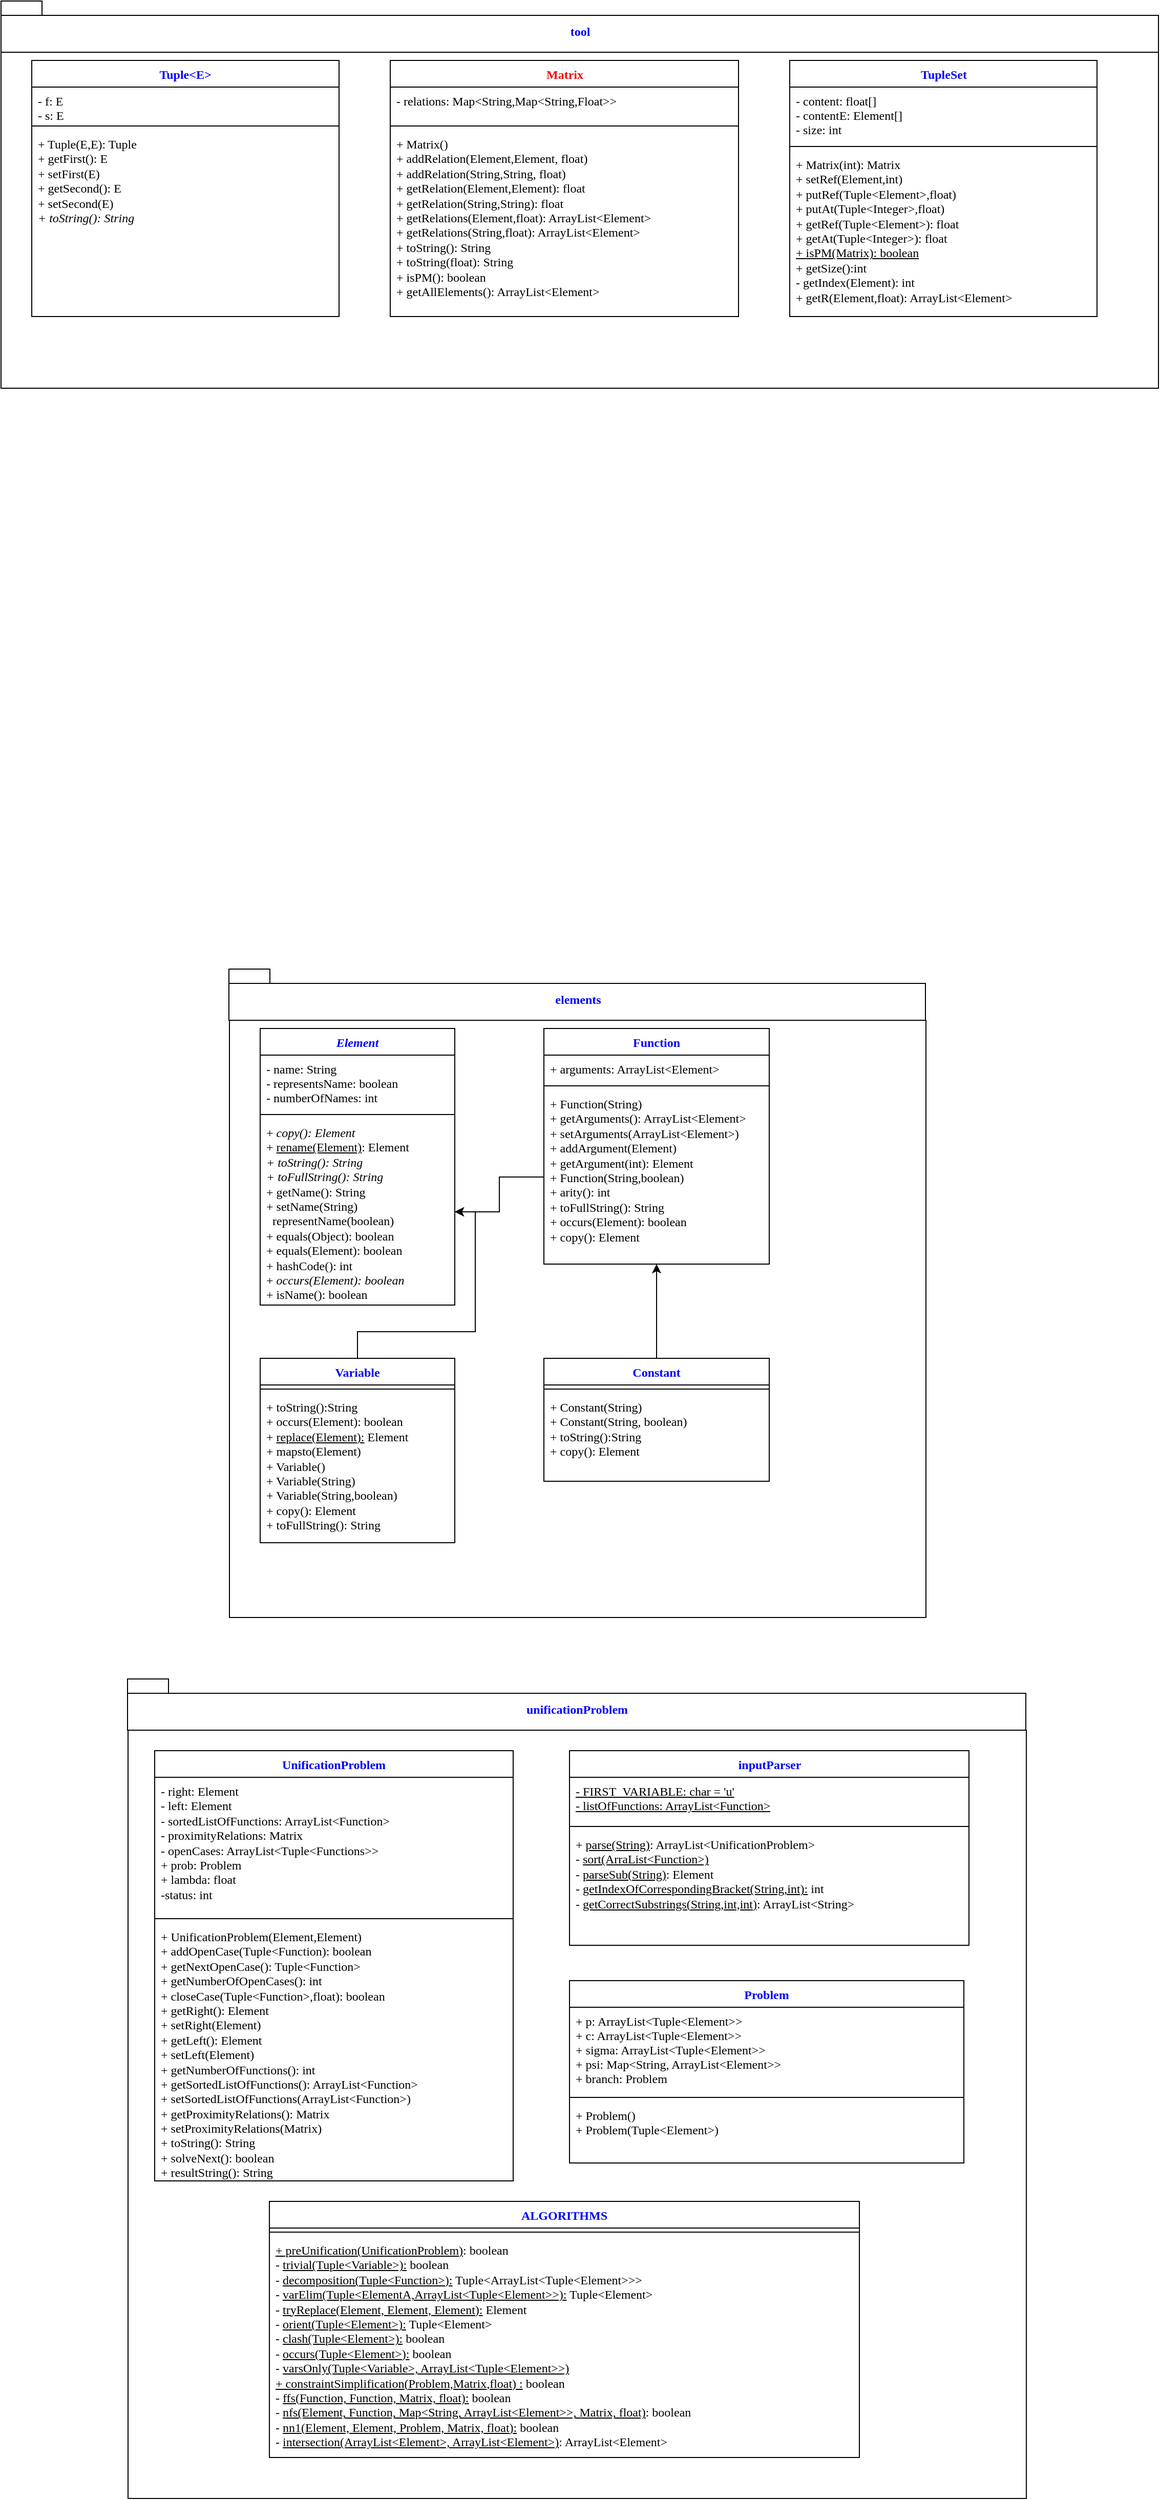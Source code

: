 <mxfile version="10.7.3" type="github"><diagram id="vzApaVP1QR5TB5cPE4FF" name="Page-1"><mxGraphModel dx="1010" dy="1376" grid="1" gridSize="10" guides="1" tooltips="1" connect="1" arrows="1" fold="1" page="1" pageScale="1" pageWidth="1169" pageHeight="827" math="0" shadow="0"><root><mxCell id="0"/><mxCell id="1" parent="0"/><mxCell id="3LWBwE9rlW1Cu3tkN1r6-33" value="elements" style="shape=folder;fontStyle=1;spacingTop=10;tabWidth=40;tabHeight=14;tabPosition=left;html=1;fontColor=#0000FF;fontFamily=Consolas;" parent="1" vertex="1"><mxGeometry x="242.5" y="147" width="680" height="50" as="geometry"/></mxCell><mxCell id="3LWBwE9rlW1Cu3tkN1r6-34" value="" style="html=1;fontColor=#0000FF;fontFamily=Consolas;" parent="1" vertex="1"><mxGeometry x="243" y="197" width="680" height="583" as="geometry"/></mxCell><mxCell id="3LWBwE9rlW1Cu3tkN1r6-52" value="Element&#10;" style="swimlane;fontStyle=3;align=center;verticalAlign=top;childLayout=stackLayout;horizontal=1;startSize=26;horizontalStack=0;resizeParent=1;resizeParentMax=0;resizeLast=0;collapsible=1;marginBottom=0;fontColor=#0000FF;fontFamily=Consolas;" parent="1" vertex="1"><mxGeometry x="273" y="205" width="190" height="270" as="geometry"/></mxCell><mxCell id="3LWBwE9rlW1Cu3tkN1r6-53" value="- name: String&#10;- representsName: boolean&#10;- numberOfNames: int&#10;" style="text;align=left;verticalAlign=top;spacingLeft=4;spacingRight=4;overflow=hidden;rotatable=0;points=[[0,0.5],[1,0.5]];portConstraint=eastwest;fontFamily=Consolas;fontStyle=0" parent="3LWBwE9rlW1Cu3tkN1r6-52" vertex="1"><mxGeometry y="26" width="190" height="54" as="geometry"/></mxCell><mxCell id="3LWBwE9rlW1Cu3tkN1r6-54" value="" style="line;strokeWidth=1;fillColor=none;align=left;verticalAlign=middle;spacingTop=-1;spacingLeft=3;spacingRight=3;rotatable=0;labelPosition=right;points=[];portConstraint=eastwest;fontFamily=Consolas;" parent="3LWBwE9rlW1Cu3tkN1r6-52" vertex="1"><mxGeometry y="80" width="190" height="8" as="geometry"/></mxCell><mxCell id="3LWBwE9rlW1Cu3tkN1r6-55" value="+ &lt;i&gt;copy(): Element&lt;/i&gt;&lt;br&gt;+ &lt;u&gt;rename(Element)&lt;/u&gt;: Element&amp;nbsp;&lt;br&gt;&lt;i&gt;+ toString(): String&lt;br&gt;+ toFullString(): String&lt;br&gt;&lt;/i&gt;+ getName(): String&lt;i&gt;&lt;br&gt;&lt;/i&gt;+ setName(String)&lt;br&gt;&amp;nbsp; representName(boolean)&lt;br&gt;+ equals(Object): boolean&lt;br&gt;+ equals(Element): boolean&lt;br&gt;+ hashCode(): int&lt;br&gt;+ &lt;i&gt;occurs(Element): boolean&lt;br&gt;&lt;/i&gt;+ isName(): boolean&lt;br&gt;&lt;br&gt;" style="text;strokeColor=none;fillColor=none;align=left;verticalAlign=top;spacingLeft=4;spacingRight=4;overflow=hidden;rotatable=0;points=[[0,0.5],[1,0.5]];portConstraint=eastwest;fontFamily=Consolas;html=1;" parent="3LWBwE9rlW1Cu3tkN1r6-52" vertex="1"><mxGeometry y="88" width="190" height="182" as="geometry"/></mxCell><mxCell id="3LWBwE9rlW1Cu3tkN1r6-57" value="Function&#10;" style="swimlane;fontStyle=1;align=center;verticalAlign=top;childLayout=stackLayout;horizontal=1;startSize=26;horizontalStack=0;resizeParent=1;resizeParentMax=0;resizeLast=0;collapsible=1;marginBottom=0;fontColor=#0000FF;fontFamily=Consolas;" parent="1" vertex="1"><mxGeometry x="550" y="205" width="220" height="230" as="geometry"/></mxCell><mxCell id="3LWBwE9rlW1Cu3tkN1r6-58" value="+ arguments: ArrayList&lt;Element&gt;" style="text;strokeColor=none;fillColor=none;align=left;verticalAlign=top;spacingLeft=4;spacingRight=4;overflow=hidden;rotatable=0;points=[[0,0.5],[1,0.5]];portConstraint=eastwest;fontFamily=Consolas;" parent="3LWBwE9rlW1Cu3tkN1r6-57" vertex="1"><mxGeometry y="26" width="220" height="26" as="geometry"/></mxCell><mxCell id="3LWBwE9rlW1Cu3tkN1r6-59" value="" style="line;strokeWidth=1;fillColor=none;align=left;verticalAlign=middle;spacingTop=-1;spacingLeft=3;spacingRight=3;rotatable=0;labelPosition=right;points=[];portConstraint=eastwest;fontFamily=Consolas;" parent="3LWBwE9rlW1Cu3tkN1r6-57" vertex="1"><mxGeometry y="52" width="220" height="8" as="geometry"/></mxCell><mxCell id="3LWBwE9rlW1Cu3tkN1r6-60" value="&lt;span style=&quot;font-style: normal&quot;&gt;+ Function(String)&lt;br&gt;+ getArguments(): ArrayList&amp;lt;Element&amp;gt;&lt;br&gt;+ setArguments(ArrayList&amp;lt;Element&amp;gt;)&amp;nbsp;&lt;br&gt;&lt;/span&gt;&lt;span style=&quot;font-style: normal&quot;&gt;+ addArgument(Element)&lt;/span&gt;&lt;br&gt;&lt;span style=&quot;font-style: normal&quot;&gt;+ getArgument(int): Element&lt;/span&gt;&lt;br&gt;&lt;span style=&quot;font-style: normal&quot;&gt;+ Function(String,boolean)&lt;/span&gt;&lt;br&gt;&lt;span style=&quot;font-style: normal&quot;&gt;+ arity(): int&lt;/span&gt;&lt;br&gt;&lt;span style=&quot;font-style: normal&quot;&gt;+ toFullString(): String&lt;/span&gt;&lt;br&gt;&lt;span style=&quot;font-style: normal&quot;&gt;+ occurs(Element): boolean&lt;br&gt;+ copy(): Element&lt;/span&gt;&lt;br&gt;&lt;br&gt;&lt;br&gt;&lt;br&gt;&lt;br&gt;&lt;br&gt;&lt;br&gt;" style="text;strokeColor=none;fillColor=none;align=left;verticalAlign=top;spacingLeft=4;spacingRight=4;overflow=hidden;rotatable=0;points=[[0,0.5],[1,0.5]];portConstraint=eastwest;fontFamily=Consolas;fontStyle=2;html=1;" parent="3LWBwE9rlW1Cu3tkN1r6-57" vertex="1"><mxGeometry y="60" width="220" height="170" as="geometry"/></mxCell><mxCell id="3LWBwE9rlW1Cu3tkN1r6-61" style="edgeStyle=orthogonalEdgeStyle;rounded=0;orthogonalLoop=1;jettySize=auto;html=1;exitX=0.5;exitY=0;exitDx=0;exitDy=0;entryX=1;entryY=0.5;entryDx=0;entryDy=0;fontColor=#0000FF;fontFamily=Consolas;" parent="1" source="3LWBwE9rlW1Cu3tkN1r6-62" target="3LWBwE9rlW1Cu3tkN1r6-55" edge="1"><mxGeometry relative="1" as="geometry"/></mxCell><mxCell id="3LWBwE9rlW1Cu3tkN1r6-62" value="Variable&#10;" style="swimlane;fontStyle=1;align=center;verticalAlign=top;childLayout=stackLayout;horizontal=1;startSize=26;horizontalStack=0;resizeParent=1;resizeParentMax=0;resizeLast=0;collapsible=1;marginBottom=0;fontColor=#0000FF;fontFamily=Consolas;" parent="1" vertex="1"><mxGeometry x="273" y="527" width="190" height="180" as="geometry"/></mxCell><mxCell id="3LWBwE9rlW1Cu3tkN1r6-63" value="" style="line;strokeWidth=1;fillColor=none;align=left;verticalAlign=middle;spacingTop=-1;spacingLeft=3;spacingRight=3;rotatable=0;labelPosition=right;points=[];portConstraint=eastwest;fontFamily=Consolas;" parent="3LWBwE9rlW1Cu3tkN1r6-62" vertex="1"><mxGeometry y="26" width="190" height="8" as="geometry"/></mxCell><mxCell id="3LWBwE9rlW1Cu3tkN1r6-64" value="+ toString():String&lt;br&gt;+ occurs(Element): boolean&lt;br&gt;+ &lt;u&gt;replace(Element):&lt;/u&gt; Element&lt;br&gt;+ mapsto(Element)&lt;br&gt;+ Variable()&lt;br&gt;+ Variable(String)&lt;br&gt;+ Variable(String,boolean)&lt;br&gt;+ copy(): Element&lt;br&gt;+ toFullString(): String&lt;br&gt;" style="text;strokeColor=none;fillColor=none;align=left;verticalAlign=top;spacingLeft=4;spacingRight=4;overflow=hidden;rotatable=0;points=[[0,0.5],[1,0.5]];portConstraint=eastwest;fontFamily=Consolas;fontStyle=0;html=1;" parent="3LWBwE9rlW1Cu3tkN1r6-62" vertex="1"><mxGeometry y="34" width="190" height="146" as="geometry"/></mxCell><mxCell id="p8K0eeXfFKLo3g2d-n8s-4" value="" style="edgeStyle=orthogonalEdgeStyle;rounded=0;orthogonalLoop=1;jettySize=auto;html=1;fontColor=#0000FF;" parent="1" source="3LWBwE9rlW1Cu3tkN1r6-66" target="3LWBwE9rlW1Cu3tkN1r6-57" edge="1"><mxGeometry relative="1" as="geometry"><mxPoint x="660" y="430" as="targetPoint"/></mxGeometry></mxCell><mxCell id="3LWBwE9rlW1Cu3tkN1r6-66" value="Constant&#10;" style="swimlane;fontStyle=1;align=center;verticalAlign=top;childLayout=stackLayout;horizontal=1;startSize=26;horizontalStack=0;resizeParent=1;resizeParentMax=0;resizeLast=0;collapsible=1;marginBottom=0;fontColor=#0000FF;fontFamily=Consolas;" parent="1" vertex="1"><mxGeometry x="550" y="527" width="220" height="120" as="geometry"/></mxCell><mxCell id="3LWBwE9rlW1Cu3tkN1r6-67" value="" style="line;strokeWidth=1;fillColor=none;align=left;verticalAlign=middle;spacingTop=-1;spacingLeft=3;spacingRight=3;rotatable=0;labelPosition=right;points=[];portConstraint=eastwest;fontFamily=Consolas;" parent="3LWBwE9rlW1Cu3tkN1r6-66" vertex="1"><mxGeometry y="26" width="220" height="8" as="geometry"/></mxCell><mxCell id="3LWBwE9rlW1Cu3tkN1r6-68" value="&lt;span style=&quot;font-style: normal&quot;&gt;+ Constant(String)&lt;/span&gt;&lt;br&gt;&lt;span style=&quot;font-style: normal&quot;&gt;+ Constant(String, boolean)&lt;/span&gt;&lt;br&gt;&lt;span style=&quot;font-style: normal&quot;&gt;+ toString():String&lt;br&gt;+ copy(): Element&lt;/span&gt;&lt;br&gt;" style="text;strokeColor=none;fillColor=none;align=left;verticalAlign=top;spacingLeft=4;spacingRight=4;overflow=hidden;rotatable=0;points=[[0,0.5],[1,0.5]];portConstraint=eastwest;fontFamily=Consolas;fontStyle=2;html=1;" parent="3LWBwE9rlW1Cu3tkN1r6-66" vertex="1"><mxGeometry y="34" width="220" height="86" as="geometry"/></mxCell><mxCell id="3LWBwE9rlW1Cu3tkN1r6-115" value="tool" style="shape=folder;fontStyle=1;spacingTop=10;tabWidth=40;tabHeight=14;tabPosition=left;html=1;fontColor=#0000FF;fontFamily=Consolas;" parent="1" vertex="1"><mxGeometry x="20" y="-798" width="1130" height="50" as="geometry"/></mxCell><mxCell id="3LWBwE9rlW1Cu3tkN1r6-116" value="" style="html=1;fontColor=#0000FF;fontFamily=Consolas;" parent="1" vertex="1"><mxGeometry x="20" y="-748" width="1130" height="328" as="geometry"/></mxCell><mxCell id="3LWBwE9rlW1Cu3tkN1r6-117" value="Tuple&lt;E&gt;&#10;" style="swimlane;fontStyle=1;align=center;verticalAlign=top;childLayout=stackLayout;horizontal=1;startSize=26;horizontalStack=0;resizeParent=1;resizeParentMax=0;resizeLast=0;collapsible=1;marginBottom=0;fontColor=#0000FF;fontFamily=Consolas;" parent="1" vertex="1"><mxGeometry x="50" y="-740" width="300" height="250" as="geometry"/></mxCell><mxCell id="3LWBwE9rlW1Cu3tkN1r6-118" value="- f: E&#10;- s: E&#10;" style="text;strokeColor=none;fillColor=none;align=left;verticalAlign=top;spacingLeft=4;spacingRight=4;overflow=hidden;rotatable=0;points=[[0,0.5],[1,0.5]];portConstraint=eastwest;fontFamily=Consolas;" parent="3LWBwE9rlW1Cu3tkN1r6-117" vertex="1"><mxGeometry y="26" width="300" height="34" as="geometry"/></mxCell><mxCell id="3LWBwE9rlW1Cu3tkN1r6-119" value="" style="line;strokeWidth=1;fillColor=none;align=left;verticalAlign=middle;spacingTop=-1;spacingLeft=3;spacingRight=3;rotatable=0;labelPosition=right;points=[];portConstraint=eastwest;fontFamily=Consolas;" parent="3LWBwE9rlW1Cu3tkN1r6-117" vertex="1"><mxGeometry y="60" width="300" height="8" as="geometry"/></mxCell><mxCell id="3LWBwE9rlW1Cu3tkN1r6-120" value="+ Tuple(E,E): Tuple&amp;nbsp;&lt;br&gt;+ getFirst(): E&lt;br&gt;+ setFirst(E)&lt;br&gt;+ getSecond(): E&lt;br&gt;+ setSecond(E)&lt;br&gt;&lt;i&gt;+ toString(): String&lt;/i&gt;&lt;br&gt;" style="text;strokeColor=none;fillColor=none;align=left;verticalAlign=top;spacingLeft=4;spacingRight=4;overflow=hidden;rotatable=0;points=[[0,0.5],[1,0.5]];portConstraint=eastwest;fontFamily=Consolas;html=1;" parent="3LWBwE9rlW1Cu3tkN1r6-117" vertex="1"><mxGeometry y="68" width="300" height="182" as="geometry"/></mxCell><mxCell id="3LWBwE9rlW1Cu3tkN1r6-121" value="unificationProblem" style="shape=folder;fontStyle=1;spacingTop=10;tabWidth=40;tabHeight=14;tabPosition=left;html=1;fontColor=#0000FF;fontFamily=Consolas;" parent="1" vertex="1"><mxGeometry x="143.5" y="840" width="877" height="50" as="geometry"/></mxCell><mxCell id="3LWBwE9rlW1Cu3tkN1r6-122" value="" style="html=1;fontColor=#0000FF;fontFamily=Consolas;" parent="1" vertex="1"><mxGeometry x="144" y="890" width="877" height="750" as="geometry"/></mxCell><mxCell id="3LWBwE9rlW1Cu3tkN1r6-123" value="inputParser&lt;br&gt;" style="swimlane;fontStyle=1;align=center;verticalAlign=top;childLayout=stackLayout;horizontal=1;startSize=26;horizontalStack=0;resizeParent=1;resizeParentMax=0;resizeLast=0;collapsible=1;marginBottom=0;fontColor=#0000FF;editable=1;fontFamily=Consolas;html=1;" parent="1" vertex="1"><mxGeometry x="575" y="910" width="390" height="190" as="geometry"/></mxCell><mxCell id="3LWBwE9rlW1Cu3tkN1r6-124" value="&lt;u&gt;- FIRST_VARIABLE: char = 'u'&lt;br&gt;- listOfFunctions: ArrayList&amp;lt;Function&amp;gt;&lt;br&gt;&lt;/u&gt;" style="text;strokeColor=none;fillColor=none;align=left;verticalAlign=top;spacingLeft=4;spacingRight=4;overflow=hidden;rotatable=0;points=[[0,0.5],[1,0.5]];portConstraint=eastwest;fontStyle=0;editable=1;comic=0;rounded=0;html=1;fontFamily=Consolas;" parent="3LWBwE9rlW1Cu3tkN1r6-123" vertex="1"><mxGeometry y="26" width="390" height="44" as="geometry"/></mxCell><mxCell id="3LWBwE9rlW1Cu3tkN1r6-125" value="" style="line;strokeWidth=1;fillColor=none;align=left;verticalAlign=middle;spacingTop=-1;spacingLeft=3;spacingRight=3;rotatable=0;labelPosition=right;points=[];portConstraint=eastwest;editable=1;fontFamily=Consolas;" parent="3LWBwE9rlW1Cu3tkN1r6-123" vertex="1"><mxGeometry y="70" width="390" height="8" as="geometry"/></mxCell><mxCell id="3LWBwE9rlW1Cu3tkN1r6-126" value="+&amp;nbsp;&lt;u&gt;parse(String)&lt;/u&gt;: ArrayList&amp;lt;UnificationProblem&amp;gt;&lt;br&gt;- &lt;u&gt;sort(ArraList&amp;lt;Function&amp;gt;)&lt;/u&gt;&lt;br&gt;- &lt;u&gt;parseSub(String)&lt;/u&gt;: Element&lt;br&gt;- &lt;u&gt;getIndexOfCorrespondingBracket(String,int):&lt;/u&gt; int&lt;br&gt;- &lt;u&gt;getCorrectSubstrings(String,int,int)&lt;/u&gt;: ArrayList&amp;lt;String&amp;gt;&lt;br&gt;" style="text;strokeColor=none;fillColor=none;align=left;verticalAlign=top;spacingLeft=4;spacingRight=4;overflow=hidden;rotatable=0;points=[[0,0.5],[1,0.5]];portConstraint=eastwest;fontStyle=0;editable=1;html=1;fontFamily=Consolas;" parent="3LWBwE9rlW1Cu3tkN1r6-123" vertex="1"><mxGeometry y="78" width="390" height="112" as="geometry"/></mxCell><mxCell id="3LWBwE9rlW1Cu3tkN1r6-137" value="ALGORITHMS&#10;" style="swimlane;fontStyle=1;align=center;verticalAlign=top;childLayout=stackLayout;horizontal=1;startSize=26;horizontalStack=0;resizeParent=1;resizeParentMax=0;resizeLast=0;collapsible=1;marginBottom=0;fontColor=#0000FF;fontFamily=Consolas;" parent="1" vertex="1"><mxGeometry x="282" y="1350" width="576" height="250" as="geometry"/></mxCell><mxCell id="3LWBwE9rlW1Cu3tkN1r6-138" value="" style="line;strokeWidth=1;fillColor=none;align=left;verticalAlign=middle;spacingTop=-1;spacingLeft=3;spacingRight=3;rotatable=0;labelPosition=right;points=[];portConstraint=eastwest;fontFamily=Consolas;" parent="3LWBwE9rlW1Cu3tkN1r6-137" vertex="1"><mxGeometry y="26" width="576" height="8" as="geometry"/></mxCell><mxCell id="3LWBwE9rlW1Cu3tkN1r6-139" value="&lt;u&gt;+ preUnification(UnificationProblem)&lt;/u&gt;: boolean&lt;br&gt;- &lt;u&gt;trivial(Tuple&amp;lt;Variable&amp;gt;):&lt;/u&gt; boolean&lt;br&gt;- &lt;u&gt;decomposition(Tuple&amp;lt;Function&amp;gt;):&lt;/u&gt; Tuple&amp;lt;ArrayList&amp;lt;Tuple&amp;lt;Element&amp;gt;&amp;gt;&amp;gt;&lt;br&gt;- &lt;u&gt;varElim(Tuple&amp;lt;ElementA,ArrayList&amp;lt;Tuple&amp;lt;Element&amp;gt;&amp;gt;):&lt;/u&gt; Tuple&amp;lt;Element&amp;gt;&lt;br&gt;- &lt;u&gt;tryReplace(Element, Element, Element):&lt;/u&gt; Element&lt;br&gt;- &lt;u&gt;orient(Tuple&amp;lt;Element&amp;gt;):&lt;/u&gt; Tuple&amp;lt;Element&amp;gt;&lt;br&gt;- &lt;u&gt;clash(Tuple&amp;lt;Element&amp;gt;):&lt;/u&gt; boolean&lt;br&gt;- &lt;u&gt;occurs(Tuple&amp;lt;Element&amp;gt;):&lt;/u&gt; boolean&lt;br&gt;- &lt;u&gt;varsOnly(Tuple&amp;lt;Variable&amp;gt;, ArrayList&amp;lt;Tuple&amp;lt;Element&amp;gt;&amp;gt;)&lt;/u&gt;&lt;br&gt;&lt;u&gt;+ constraintSimplification(Problem,Matrix,float) :&lt;/u&gt;&amp;nbsp;boolean&lt;br&gt;- &lt;u&gt;ffs(Function, Function, Matrix, float):&lt;/u&gt; boolean&lt;br&gt;- &lt;u&gt;nfs(Element, Function, Map&amp;lt;String, ArrayList&amp;lt;Element&amp;gt;&amp;gt;, Matrix, float)&lt;/u&gt;: boolean&lt;br&gt;- &lt;u&gt;nn1(Element, Element, Problem, Matrix, float):&lt;/u&gt; boolean&lt;br&gt;- &lt;u&gt;intersection(ArrayList&amp;lt;Element&amp;gt;, ArrayList&amp;lt;Element&amp;gt;)&lt;/u&gt;: ArrayList&amp;lt;Element&amp;gt;&lt;br&gt;&lt;br&gt;" style="text;strokeColor=none;fillColor=none;align=left;verticalAlign=top;spacingLeft=4;spacingRight=4;overflow=hidden;rotatable=0;points=[[0,0.5],[1,0.5]];portConstraint=eastwest;fontFamily=Consolas;html=1;" parent="3LWBwE9rlW1Cu3tkN1r6-137" vertex="1"><mxGeometry y="34" width="576" height="216" as="geometry"/></mxCell><mxCell id="3LWBwE9rlW1Cu3tkN1r6-140" value="Problem&#10;" style="swimlane;fontStyle=1;align=center;verticalAlign=top;childLayout=stackLayout;horizontal=1;startSize=26;horizontalStack=0;resizeParent=1;resizeParentMax=0;resizeLast=0;collapsible=1;marginBottom=0;fontColor=#0000FF;fontFamily=Consolas;" parent="1" vertex="1"><mxGeometry x="575" y="1134.5" width="385" height="178" as="geometry"/></mxCell><mxCell id="3LWBwE9rlW1Cu3tkN1r6-141" value="+ p: ArrayList&lt;Tuple&lt;Element&gt;&gt;&#10;+ c: ArrayList&lt;Tuple&lt;Element&gt;&gt;&#10;+ sigma: ArrayList&lt;Tuple&lt;Element&gt;&gt;&#10;+ psi: Map&lt;String, ArrayList&lt;Element&gt;&gt;&#10;+ branch: Problem&#10;&#10;" style="text;strokeColor=none;fillColor=none;align=left;verticalAlign=top;spacingLeft=4;spacingRight=4;overflow=hidden;rotatable=0;points=[[0,0.5],[1,0.5]];portConstraint=eastwest;fontFamily=Consolas;" parent="3LWBwE9rlW1Cu3tkN1r6-140" vertex="1"><mxGeometry y="26" width="385" height="84" as="geometry"/></mxCell><mxCell id="3LWBwE9rlW1Cu3tkN1r6-142" value="" style="line;strokeWidth=1;fillColor=none;align=left;verticalAlign=middle;spacingTop=-1;spacingLeft=3;spacingRight=3;rotatable=0;labelPosition=right;points=[];portConstraint=eastwest;fontFamily=Consolas;" parent="3LWBwE9rlW1Cu3tkN1r6-140" vertex="1"><mxGeometry y="110" width="385" height="8" as="geometry"/></mxCell><mxCell id="3LWBwE9rlW1Cu3tkN1r6-143" value="+ Problem()&#10;+ Problem(Tuple&lt;Element&gt;)&#10;" style="text;strokeColor=none;fillColor=none;align=left;verticalAlign=top;spacingLeft=4;spacingRight=4;overflow=hidden;rotatable=0;points=[[0,0.5],[1,0.5]];portConstraint=eastwest;fontFamily=Consolas;" parent="3LWBwE9rlW1Cu3tkN1r6-140" vertex="1"><mxGeometry y="118" width="385" height="60" as="geometry"/></mxCell><mxCell id="YnLTckNSlmOegFbAAtU8-13" value="UnificationProblem&#10;" style="swimlane;fontStyle=1;align=center;verticalAlign=top;childLayout=stackLayout;horizontal=1;startSize=26;horizontalStack=0;resizeParent=1;resizeParentMax=0;resizeLast=0;collapsible=1;marginBottom=0;fontColor=#0000FF;editable=1;fontFamily=Consolas;" parent="1" vertex="1"><mxGeometry x="170" y="910" width="350" height="420" as="geometry"/></mxCell><mxCell id="YnLTckNSlmOegFbAAtU8-14" value="- right: Element&lt;br&gt;- left: Element&lt;br&gt;- sortedListOfFunctions: ArrayList&amp;lt;Function&amp;gt;&lt;br&gt;- proximityRelations: Matrix&lt;br&gt;- openCases: ArrayList&amp;lt;Tuple&amp;lt;Functions&amp;gt;&amp;gt;&lt;br&gt;+ prob: Problem&lt;br&gt;+ lambda: float&lt;br&gt;-status: int&lt;br&gt;" style="text;strokeColor=none;fillColor=none;align=left;verticalAlign=top;spacingLeft=4;spacingRight=4;overflow=hidden;rotatable=0;points=[[0,0.5],[1,0.5]];portConstraint=eastwest;fontStyle=0;editable=1;comic=0;rounded=0;html=1;fontFamily=Consolas;" parent="YnLTckNSlmOegFbAAtU8-13" vertex="1"><mxGeometry y="26" width="350" height="134" as="geometry"/></mxCell><mxCell id="YnLTckNSlmOegFbAAtU8-15" value="" style="line;strokeWidth=1;fillColor=none;align=left;verticalAlign=middle;spacingTop=-1;spacingLeft=3;spacingRight=3;rotatable=0;labelPosition=right;points=[];portConstraint=eastwest;editable=1;fontFamily=Consolas;" parent="YnLTckNSlmOegFbAAtU8-13" vertex="1"><mxGeometry y="160" width="350" height="8" as="geometry"/></mxCell><mxCell id="YnLTckNSlmOegFbAAtU8-16" value="+ UnificationProblem(Element,Element)&lt;br&gt;+ addOpenCase(Tuple&amp;lt;Function): boolean&lt;br&gt;+ getNextOpenCase(): Tuple&amp;lt;Function&amp;gt;&lt;br&gt;+ getNumberOfOpenCases(): int&lt;br&gt;+ closeCase(Tuple&amp;lt;Function&amp;gt;,float): boolean&lt;br&gt;+ getRight(): Element&lt;br&gt;+ setRight(Element)&lt;br&gt;+ getLeft(): Element&lt;br&gt;+ setLeft(Element)&lt;br&gt;+ getNumberOfFunctions(): int&lt;br&gt;+ getSortedListOfFunctions(): ArrayList&amp;lt;Function&amp;gt;&lt;br&gt;+ setSortedListOfFunctions(ArrayList&amp;lt;Function&amp;gt;)&lt;br&gt;+ getProximityRelations(): Matrix&lt;br&gt;+ setProximityRelations(Matrix)&lt;br&gt;+ toString(): String&lt;br&gt;+ solveNext(): boolean&lt;br&gt;+ resultString(): String&lt;br&gt;" style="text;strokeColor=none;fillColor=none;align=left;verticalAlign=top;spacingLeft=4;spacingRight=4;overflow=hidden;rotatable=0;points=[[0,0.5],[1,0.5]];portConstraint=eastwest;fontStyle=0;editable=1;html=1;fontFamily=Consolas;fontColor=#000000;" parent="YnLTckNSlmOegFbAAtU8-13" vertex="1"><mxGeometry y="168" width="350" height="252" as="geometry"/></mxCell><mxCell id="YnLTckNSlmOegFbAAtU8-29" value="&lt;font color=&quot;#ff0000&quot;&gt;Matrix&lt;/font&gt;&lt;br&gt;" style="swimlane;fontStyle=1;align=center;verticalAlign=top;childLayout=stackLayout;horizontal=1;startSize=26;horizontalStack=0;resizeParent=1;resizeParentMax=0;resizeLast=0;collapsible=1;marginBottom=0;fontColor=#0000FF;fontFamily=Consolas;html=1;" parent="1" vertex="1"><mxGeometry x="400" y="-740" width="340" height="250" as="geometry"/></mxCell><mxCell id="YnLTckNSlmOegFbAAtU8-30" value="- relations: Map&lt;String,Map&lt;String,Float&gt;&gt;&#10;" style="text;strokeColor=none;fillColor=none;align=left;verticalAlign=top;spacingLeft=4;spacingRight=4;overflow=hidden;rotatable=0;points=[[0,0.5],[1,0.5]];portConstraint=eastwest;fontFamily=Consolas;" parent="YnLTckNSlmOegFbAAtU8-29" vertex="1"><mxGeometry y="26" width="340" height="34" as="geometry"/></mxCell><mxCell id="YnLTckNSlmOegFbAAtU8-31" value="" style="line;strokeWidth=1;fillColor=none;align=left;verticalAlign=middle;spacingTop=-1;spacingLeft=3;spacingRight=3;rotatable=0;labelPosition=right;points=[];portConstraint=eastwest;fontFamily=Consolas;" parent="YnLTckNSlmOegFbAAtU8-29" vertex="1"><mxGeometry y="60" width="340" height="8" as="geometry"/></mxCell><mxCell id="YnLTckNSlmOegFbAAtU8-32" value="+ Matrix()&lt;br&gt;+ addRelation(Element,Element, float)&amp;nbsp;&lt;br&gt;+ addRelation(String,String, float)&lt;br&gt;+ getRelation(Element,Element): float&lt;br&gt;+ getRelation(String,String): float&lt;br&gt;+ getRelations(Element,float): ArrayList&amp;lt;Element&amp;gt;&lt;br&gt;+ getRelations(String,float): ArrayList&amp;lt;Element&amp;gt;&lt;br&gt;+ toString(): String&lt;br&gt;+ toString(float): String&lt;br&gt;+ isPM(): boolean&lt;br&gt;+ getAllElements(): ArrayList&amp;lt;Element&amp;gt;&lt;br&gt;&lt;br&gt;&lt;br&gt;" style="text;strokeColor=none;fillColor=none;align=left;verticalAlign=top;spacingLeft=4;spacingRight=4;overflow=hidden;rotatable=0;points=[[0,0.5],[1,0.5]];portConstraint=eastwest;fontFamily=Consolas;html=1;" parent="YnLTckNSlmOegFbAAtU8-29" vertex="1"><mxGeometry y="68" width="340" height="182" as="geometry"/></mxCell><mxCell id="p8K0eeXfFKLo3g2d-n8s-1" style="edgeStyle=orthogonalEdgeStyle;rounded=0;orthogonalLoop=1;jettySize=auto;html=1;exitX=0;exitY=0.5;exitDx=0;exitDy=0;entryX=1;entryY=0.5;entryDx=0;entryDy=0;fontColor=#0000FF;" parent="1" source="3LWBwE9rlW1Cu3tkN1r6-60" target="3LWBwE9rlW1Cu3tkN1r6-55" edge="1"><mxGeometry relative="1" as="geometry"/></mxCell><mxCell id="lUzessbLAw5Jn8uGR61v-1" value="TupleSet&lt;br&gt;" style="swimlane;fontStyle=1;align=center;verticalAlign=top;childLayout=stackLayout;horizontal=1;startSize=26;horizontalStack=0;resizeParent=1;resizeParentMax=0;resizeLast=0;collapsible=1;marginBottom=0;fontColor=#0000FF;fontFamily=Consolas;html=1;" parent="1" vertex="1"><mxGeometry x="790" y="-740" width="300" height="250" as="geometry"/></mxCell><mxCell id="lUzessbLAw5Jn8uGR61v-2" value="- content: float[]&#10;- contentE: Element[]&#10;- size: int&#10;" style="text;strokeColor=none;fillColor=none;align=left;verticalAlign=top;spacingLeft=4;spacingRight=4;overflow=hidden;rotatable=0;points=[[0,0.5],[1,0.5]];portConstraint=eastwest;fontFamily=Consolas;" parent="lUzessbLAw5Jn8uGR61v-1" vertex="1"><mxGeometry y="26" width="300" height="54" as="geometry"/></mxCell><mxCell id="lUzessbLAw5Jn8uGR61v-3" value="" style="line;strokeWidth=1;fillColor=none;align=left;verticalAlign=middle;spacingTop=-1;spacingLeft=3;spacingRight=3;rotatable=0;labelPosition=right;points=[];portConstraint=eastwest;fontFamily=Consolas;" parent="lUzessbLAw5Jn8uGR61v-1" vertex="1"><mxGeometry y="80" width="300" height="8" as="geometry"/></mxCell><mxCell id="lUzessbLAw5Jn8uGR61v-4" value="+ Matrix(int): Matrix&lt;br&gt;+ setRef(Element,int)&lt;br&gt;+ putRef(Tuple&amp;lt;Element&amp;gt;,float)&lt;br&gt;+ putAt(Tuple&amp;lt;Integer&amp;gt;,float)&lt;br&gt;+ getRef(Tuple&amp;lt;Element&amp;gt;): float&lt;br&gt;+ getAt(Tuple&amp;lt;Integer&amp;gt;): float&lt;br&gt;&lt;u&gt;+ isPM(Matrix): boolean&lt;br&gt;&lt;/u&gt;+ getSize():int&lt;br&gt;- getIndex(Element): int&lt;br&gt;+ getR(Element,float): ArrayList&amp;lt;Element&amp;gt;&lt;br&gt;&lt;br&gt;" style="text;strokeColor=none;fillColor=none;align=left;verticalAlign=top;spacingLeft=4;spacingRight=4;overflow=hidden;rotatable=0;points=[[0,0.5],[1,0.5]];portConstraint=eastwest;fontFamily=Consolas;html=1;" parent="lUzessbLAw5Jn8uGR61v-1" vertex="1"><mxGeometry y="88" width="300" height="162" as="geometry"/></mxCell></root></mxGraphModel></diagram></mxfile>